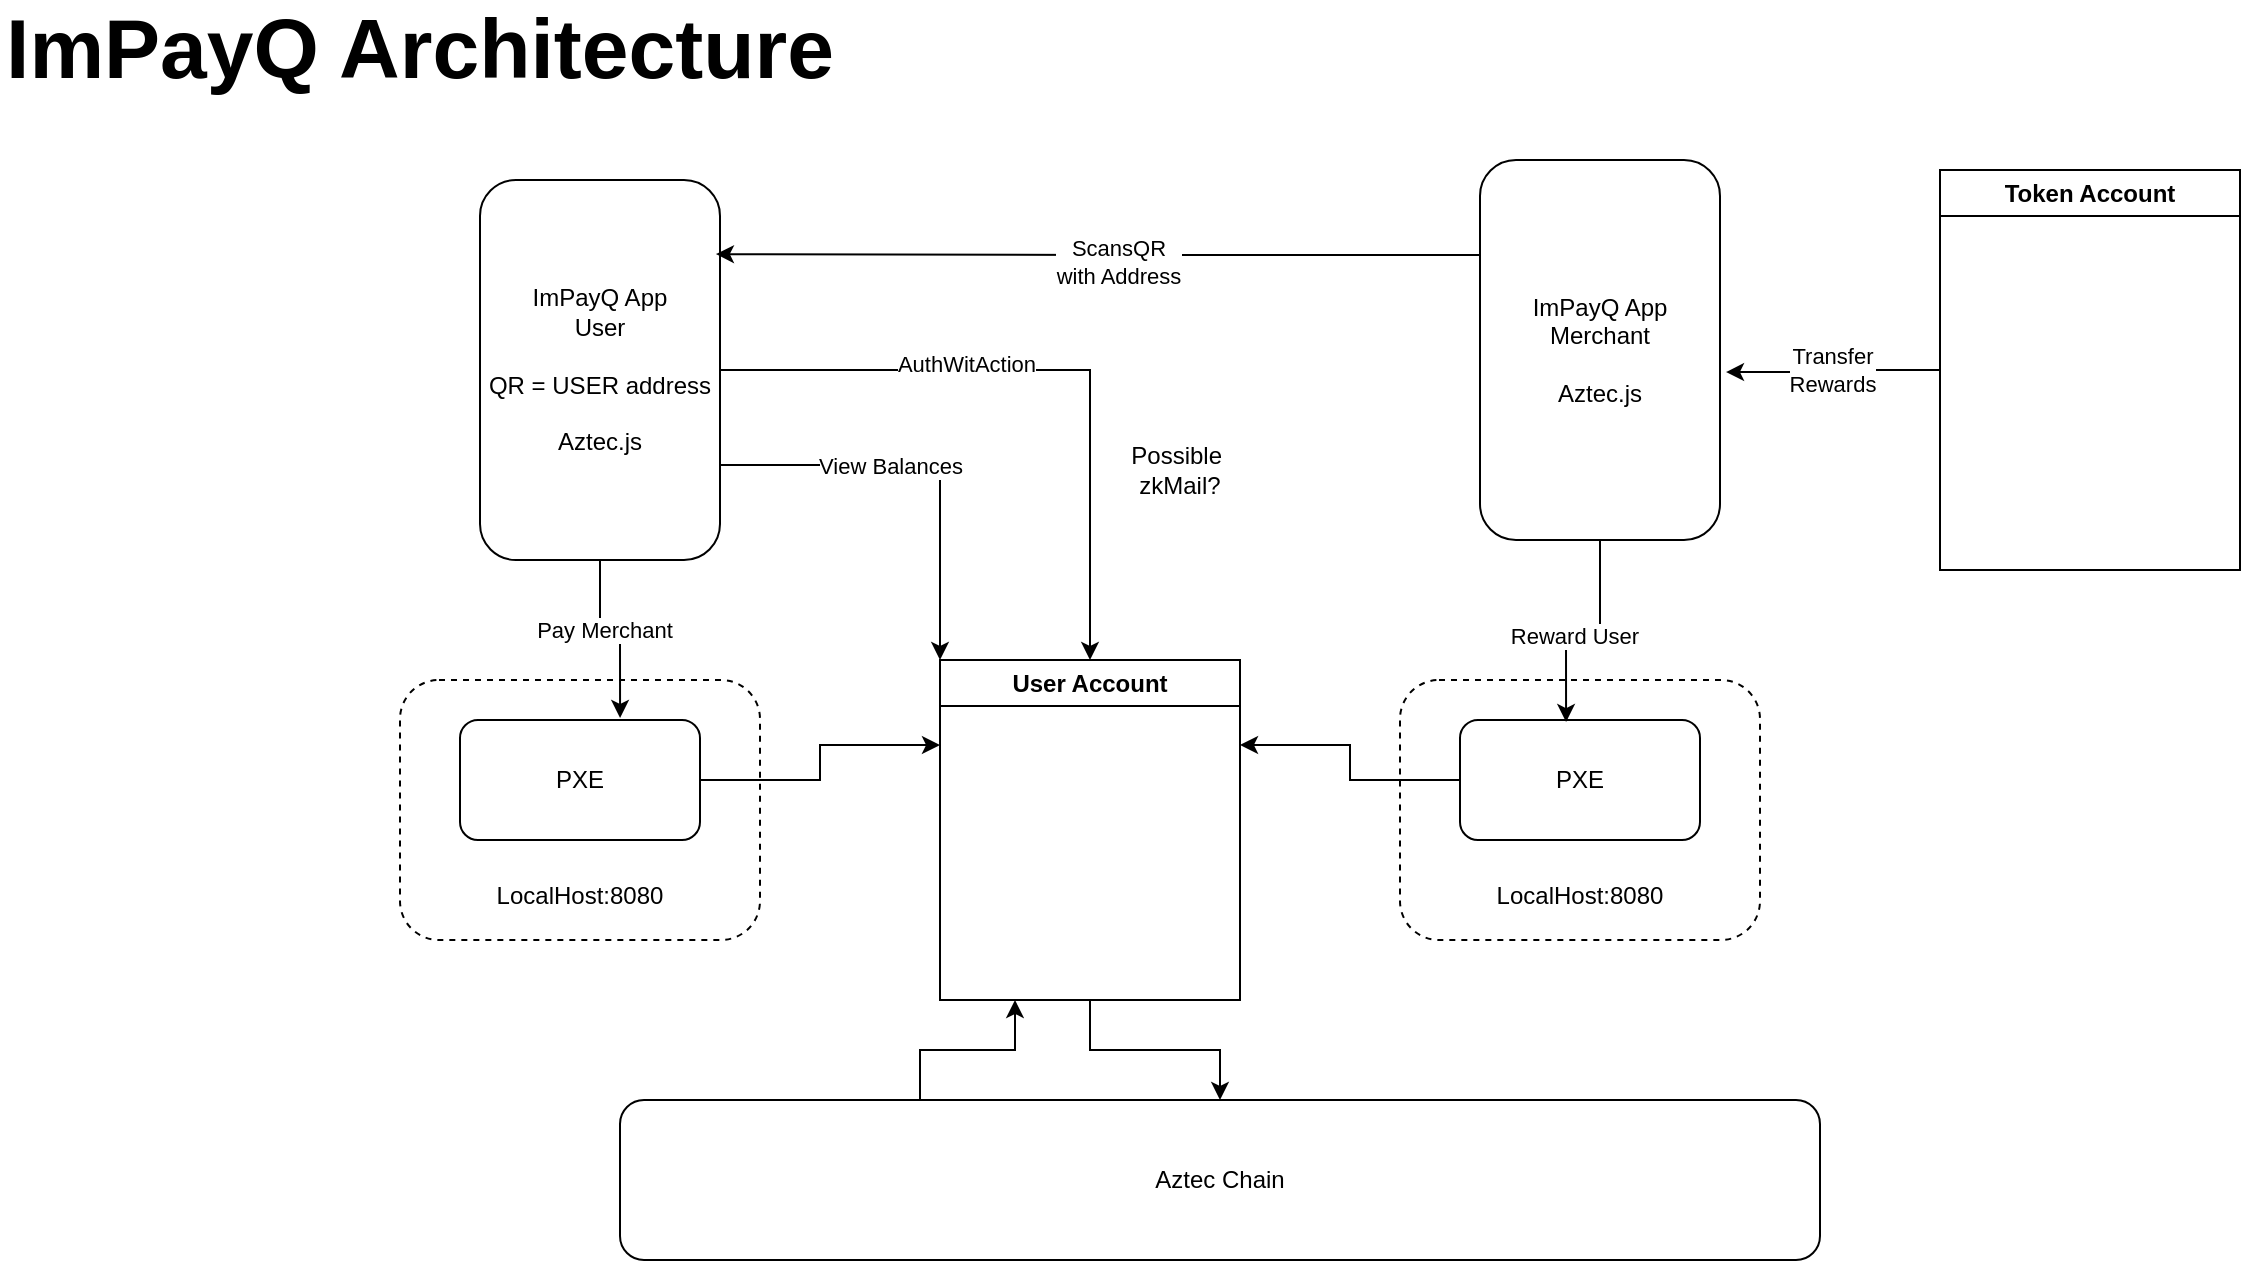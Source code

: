 <mxfile version="26.1.1">
  <diagram name="Architecture" id="3_mQw_ArMDM8NdCvHybq">
    <mxGraphModel dx="2057" dy="705" grid="1" gridSize="10" guides="1" tooltips="1" connect="1" arrows="1" fold="1" page="1" pageScale="1" pageWidth="850" pageHeight="1100" math="0" shadow="0">
      <root>
        <mxCell id="0" />
        <mxCell id="1" parent="0" />
        <mxCell id="ufjdyNfJG8r_4yDN5leQ-17" value="&lt;div&gt;&lt;br&gt;&lt;/div&gt;&lt;div&gt;&lt;br&gt;&lt;/div&gt;&lt;div&gt;&lt;br&gt;&lt;/div&gt;&lt;div&gt;&lt;br&gt;&lt;/div&gt;&lt;div&gt;&lt;br&gt;&lt;/div&gt;&lt;div&gt;&lt;br&gt;&lt;/div&gt;&lt;div&gt;LocalHost:8080&lt;/div&gt;" style="rounded=1;whiteSpace=wrap;html=1;dashed=1;" vertex="1" parent="1">
          <mxGeometry x="550" y="390" width="180" height="130" as="geometry" />
        </mxCell>
        <mxCell id="ufjdyNfJG8r_4yDN5leQ-16" value="&lt;div&gt;&lt;br&gt;&lt;/div&gt;&lt;div&gt;&lt;br&gt;&lt;/div&gt;&lt;div&gt;&lt;br&gt;&lt;/div&gt;&lt;div&gt;&lt;br&gt;&lt;/div&gt;&lt;div&gt;&lt;br&gt;&lt;/div&gt;&lt;div&gt;&lt;br&gt;&lt;/div&gt;&lt;div&gt;LocalHost:8080&lt;/div&gt;" style="rounded=1;whiteSpace=wrap;html=1;dashed=1;" vertex="1" parent="1">
          <mxGeometry x="50" y="390" width="180" height="130" as="geometry" />
        </mxCell>
        <mxCell id="ufjdyNfJG8r_4yDN5leQ-22" style="edgeStyle=orthogonalEdgeStyle;rounded=0;orthogonalLoop=1;jettySize=auto;html=1;exitX=1;exitY=0.75;exitDx=0;exitDy=0;entryX=0;entryY=0;entryDx=0;entryDy=0;" edge="1" parent="1" source="HEuHjqax6HS9vuczRuY7-1" target="ufjdyNfJG8r_4yDN5leQ-4">
          <mxGeometry relative="1" as="geometry" />
        </mxCell>
        <mxCell id="ufjdyNfJG8r_4yDN5leQ-23" value="View Balances" style="edgeLabel;html=1;align=center;verticalAlign=middle;resizable=0;points=[];" vertex="1" connectable="0" parent="ufjdyNfJG8r_4yDN5leQ-22">
          <mxGeometry x="-0.181" y="1" relative="1" as="geometry">
            <mxPoint y="1" as="offset" />
          </mxGeometry>
        </mxCell>
        <mxCell id="HEuHjqax6HS9vuczRuY7-1" value="ImPayQ App&lt;div&gt;User&lt;br&gt;&lt;/div&gt;&lt;div&gt;&lt;br&gt;&lt;/div&gt;&lt;div&gt;QR = USER address&lt;/div&gt;&lt;div&gt;&lt;br&gt;&lt;/div&gt;&lt;div&gt;Aztec.js&lt;/div&gt;" style="rounded=1;whiteSpace=wrap;html=1;" parent="1" vertex="1">
          <mxGeometry x="90" y="140" width="120" height="190" as="geometry" />
        </mxCell>
        <mxCell id="ufjdyNfJG8r_4yDN5leQ-18" style="edgeStyle=orthogonalEdgeStyle;rounded=0;orthogonalLoop=1;jettySize=auto;html=1;exitX=1;exitY=0.5;exitDx=0;exitDy=0;" edge="1" parent="1" source="HEuHjqax6HS9vuczRuY7-1" target="ufjdyNfJG8r_4yDN5leQ-4">
          <mxGeometry relative="1" as="geometry" />
        </mxCell>
        <mxCell id="ufjdyNfJG8r_4yDN5leQ-19" value="AuthWitAction" style="edgeLabel;html=1;align=center;verticalAlign=middle;resizable=0;points=[];" vertex="1" connectable="0" parent="ufjdyNfJG8r_4yDN5leQ-18">
          <mxGeometry x="-0.257" y="3" relative="1" as="geometry">
            <mxPoint as="offset" />
          </mxGeometry>
        </mxCell>
        <mxCell id="4J6xsujd7ApWxE8mOuLf-1" value="ImPayQ App&lt;div&gt;Merchant&lt;/div&gt;&lt;div&gt;&lt;br&gt;&lt;/div&gt;&lt;div&gt;Aztec.js&lt;/div&gt;" style="rounded=1;whiteSpace=wrap;html=1;" parent="1" vertex="1">
          <mxGeometry x="590" y="130" width="120" height="190" as="geometry" />
        </mxCell>
        <mxCell id="ufjdyNfJG8r_4yDN5leQ-5" style="edgeStyle=orthogonalEdgeStyle;rounded=0;orthogonalLoop=1;jettySize=auto;html=1;exitX=0.25;exitY=0;exitDx=0;exitDy=0;entryX=0.25;entryY=1;entryDx=0;entryDy=0;" edge="1" parent="1" source="ufjdyNfJG8r_4yDN5leQ-3" target="ufjdyNfJG8r_4yDN5leQ-4">
          <mxGeometry relative="1" as="geometry" />
        </mxCell>
        <mxCell id="ufjdyNfJG8r_4yDN5leQ-3" value="Aztec Chain" style="rounded=1;whiteSpace=wrap;html=1;" vertex="1" parent="1">
          <mxGeometry x="160" y="600" width="600" height="80" as="geometry" />
        </mxCell>
        <mxCell id="ufjdyNfJG8r_4yDN5leQ-6" value="" style="edgeStyle=orthogonalEdgeStyle;rounded=0;orthogonalLoop=1;jettySize=auto;html=1;" edge="1" parent="1" source="ufjdyNfJG8r_4yDN5leQ-4" target="ufjdyNfJG8r_4yDN5leQ-3">
          <mxGeometry relative="1" as="geometry" />
        </mxCell>
        <mxCell id="ufjdyNfJG8r_4yDN5leQ-4" value="User Account" style="swimlane;whiteSpace=wrap;html=1;" vertex="1" parent="1">
          <mxGeometry x="320" y="380" width="150" height="170" as="geometry" />
        </mxCell>
        <mxCell id="ufjdyNfJG8r_4yDN5leQ-10" style="edgeStyle=orthogonalEdgeStyle;rounded=0;orthogonalLoop=1;jettySize=auto;html=1;exitX=1;exitY=0.5;exitDx=0;exitDy=0;entryX=0;entryY=0.25;entryDx=0;entryDy=0;" edge="1" parent="1" source="ufjdyNfJG8r_4yDN5leQ-7" target="ufjdyNfJG8r_4yDN5leQ-4">
          <mxGeometry relative="1" as="geometry" />
        </mxCell>
        <mxCell id="ufjdyNfJG8r_4yDN5leQ-7" value="PXE" style="rounded=1;whiteSpace=wrap;html=1;" vertex="1" parent="1">
          <mxGeometry x="80" y="410" width="120" height="60" as="geometry" />
        </mxCell>
        <mxCell id="ufjdyNfJG8r_4yDN5leQ-12" style="edgeStyle=orthogonalEdgeStyle;rounded=0;orthogonalLoop=1;jettySize=auto;html=1;exitX=0;exitY=0.5;exitDx=0;exitDy=0;entryX=1;entryY=0.25;entryDx=0;entryDy=0;" edge="1" parent="1" source="ufjdyNfJG8r_4yDN5leQ-8" target="ufjdyNfJG8r_4yDN5leQ-4">
          <mxGeometry relative="1" as="geometry" />
        </mxCell>
        <mxCell id="ufjdyNfJG8r_4yDN5leQ-8" value="PXE" style="rounded=1;whiteSpace=wrap;html=1;" vertex="1" parent="1">
          <mxGeometry x="580" y="410" width="120" height="60" as="geometry" />
        </mxCell>
        <mxCell id="ufjdyNfJG8r_4yDN5leQ-9" style="edgeStyle=orthogonalEdgeStyle;rounded=0;orthogonalLoop=1;jettySize=auto;html=1;exitX=0.5;exitY=1;exitDx=0;exitDy=0;entryX=0.667;entryY=-0.017;entryDx=0;entryDy=0;entryPerimeter=0;" edge="1" parent="1" source="HEuHjqax6HS9vuczRuY7-1" target="ufjdyNfJG8r_4yDN5leQ-7">
          <mxGeometry relative="1" as="geometry" />
        </mxCell>
        <mxCell id="ufjdyNfJG8r_4yDN5leQ-13" value="Pay Merchant" style="edgeLabel;html=1;align=center;verticalAlign=middle;resizable=0;points=[];" vertex="1" connectable="0" parent="ufjdyNfJG8r_4yDN5leQ-9">
          <mxGeometry x="-0.215" y="2" relative="1" as="geometry">
            <mxPoint as="offset" />
          </mxGeometry>
        </mxCell>
        <mxCell id="ufjdyNfJG8r_4yDN5leQ-11" style="edgeStyle=orthogonalEdgeStyle;rounded=0;orthogonalLoop=1;jettySize=auto;html=1;exitX=0.5;exitY=1;exitDx=0;exitDy=0;entryX=0.442;entryY=0.017;entryDx=0;entryDy=0;entryPerimeter=0;" edge="1" parent="1" source="4J6xsujd7ApWxE8mOuLf-1" target="ufjdyNfJG8r_4yDN5leQ-8">
          <mxGeometry relative="1" as="geometry" />
        </mxCell>
        <mxCell id="ufjdyNfJG8r_4yDN5leQ-14" value="Reward User" style="edgeLabel;html=1;align=center;verticalAlign=middle;resizable=0;points=[];" vertex="1" connectable="0" parent="ufjdyNfJG8r_4yDN5leQ-11">
          <mxGeometry x="0.081" y="3" relative="1" as="geometry">
            <mxPoint as="offset" />
          </mxGeometry>
        </mxCell>
        <mxCell id="ufjdyNfJG8r_4yDN5leQ-20" style="edgeStyle=orthogonalEdgeStyle;rounded=0;orthogonalLoop=1;jettySize=auto;html=1;exitX=0;exitY=0.25;exitDx=0;exitDy=0;entryX=0.983;entryY=0.195;entryDx=0;entryDy=0;entryPerimeter=0;" edge="1" parent="1" source="4J6xsujd7ApWxE8mOuLf-1" target="HEuHjqax6HS9vuczRuY7-1">
          <mxGeometry relative="1" as="geometry" />
        </mxCell>
        <mxCell id="ufjdyNfJG8r_4yDN5leQ-21" value="ScansQR&lt;div&gt;with Address&lt;/div&gt;" style="edgeLabel;html=1;align=center;verticalAlign=middle;resizable=0;points=[];" vertex="1" connectable="0" parent="ufjdyNfJG8r_4yDN5leQ-20">
          <mxGeometry x="-0.048" y="4" relative="1" as="geometry">
            <mxPoint x="1" y="-1" as="offset" />
          </mxGeometry>
        </mxCell>
        <mxCell id="ufjdyNfJG8r_4yDN5leQ-24" value="Token Account" style="swimlane;whiteSpace=wrap;html=1;" vertex="1" parent="1">
          <mxGeometry x="820" y="135" width="150" height="200" as="geometry" />
        </mxCell>
        <mxCell id="ufjdyNfJG8r_4yDN5leQ-25" value="Transfer&lt;div&gt;Rewards&lt;/div&gt;" style="edgeStyle=orthogonalEdgeStyle;rounded=0;orthogonalLoop=1;jettySize=auto;html=1;exitX=0;exitY=0.5;exitDx=0;exitDy=0;entryX=1.025;entryY=0.558;entryDx=0;entryDy=0;entryPerimeter=0;" edge="1" parent="1" source="ufjdyNfJG8r_4yDN5leQ-24" target="4J6xsujd7ApWxE8mOuLf-1">
          <mxGeometry relative="1" as="geometry" />
        </mxCell>
        <mxCell id="ufjdyNfJG8r_4yDN5leQ-26" value="ImPayQ Architecture" style="text;html=1;align=center;verticalAlign=middle;whiteSpace=wrap;rounded=0;fontSize=42;fontStyle=1" vertex="1" parent="1">
          <mxGeometry x="-150" y="60" width="420" height="30" as="geometry" />
        </mxCell>
        <mxCell id="ufjdyNfJG8r_4yDN5leQ-27" value="&lt;span style=&quot;&quot;&gt;Possible&amp;nbsp;&lt;/span&gt;&lt;div&gt;&lt;span style=&quot;&quot;&gt;zkMail?&lt;/span&gt;&lt;/div&gt;" style="text;html=1;align=center;verticalAlign=middle;whiteSpace=wrap;rounded=0;fontColor=light-dark(#000000,#FFD966);" vertex="1" parent="1">
          <mxGeometry x="410" y="270" width="60" height="30" as="geometry" />
        </mxCell>
      </root>
    </mxGraphModel>
  </diagram>
</mxfile>
